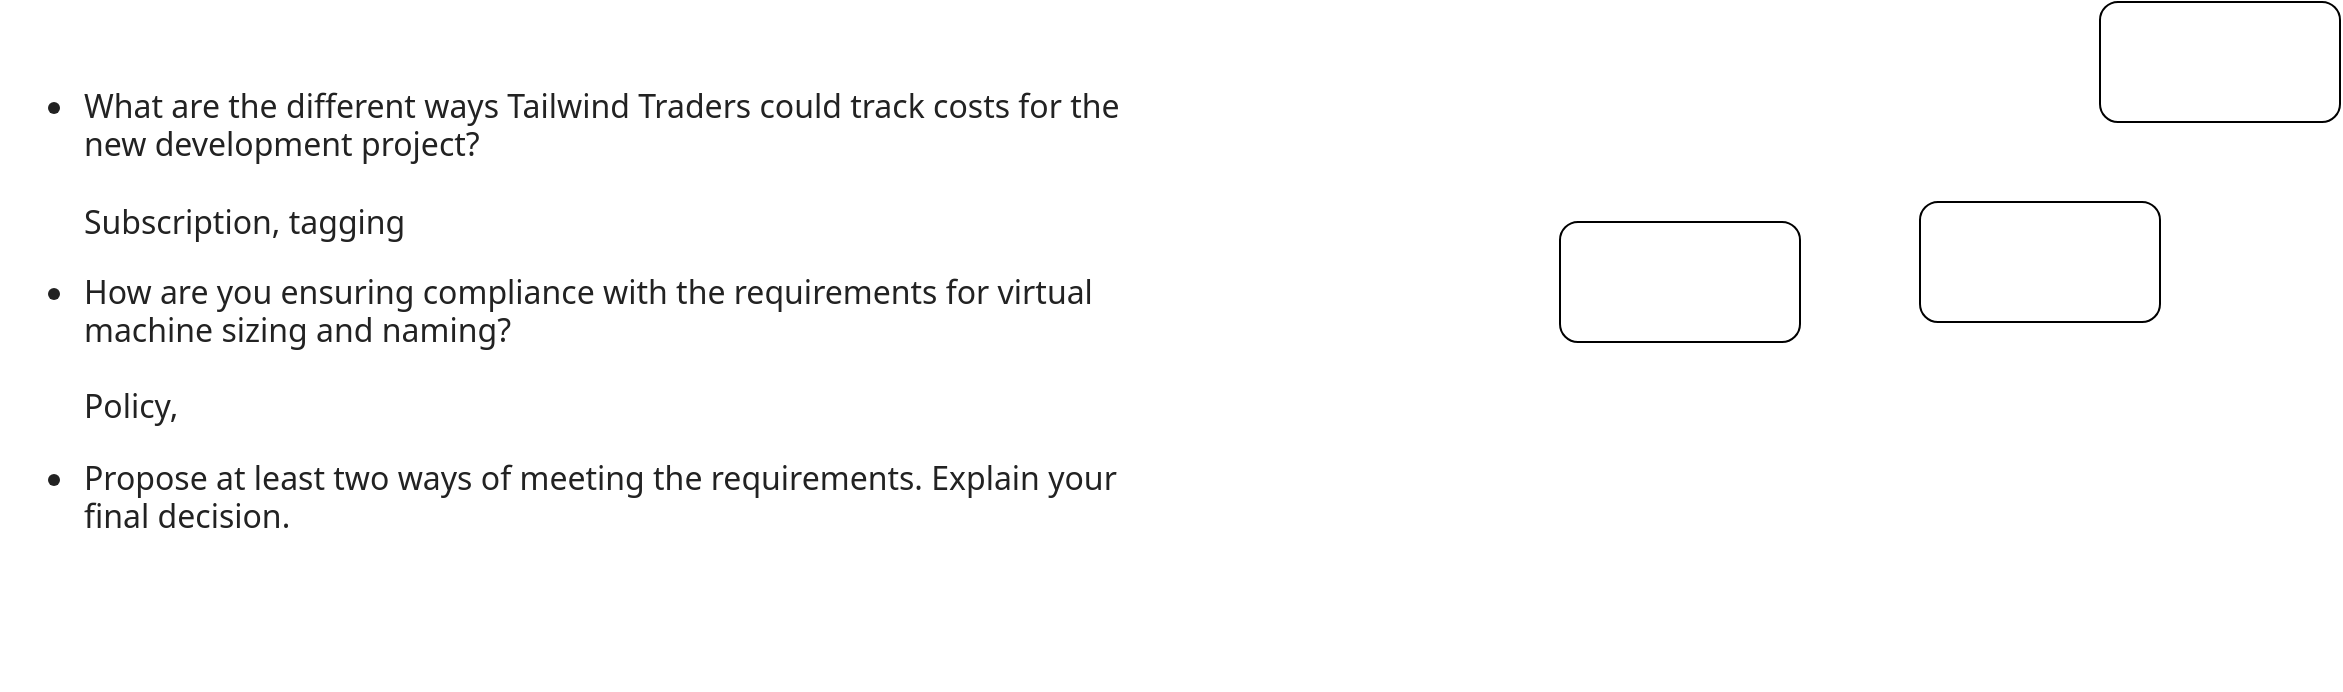 <mxfile version="20.7.4" type="github">
  <diagram id="-W-IftBYjejMgLZBVs1a" name="Page-1">
    <mxGraphModel dx="1004" dy="581" grid="1" gridSize="10" guides="1" tooltips="1" connect="1" arrows="1" fold="1" page="1" pageScale="1" pageWidth="850" pageHeight="1100" math="0" shadow="0">
      <root>
        <mxCell id="0" />
        <mxCell id="1" parent="0" />
        <mxCell id="nyYrRtNtimhPDTRfhX-r-1" value="&lt;ul style=&quot;box-sizing: border-box; margin-top: 1rem; margin-bottom: 0px; color: rgb(34, 34, 34); font-family: segoe-ui_normal, &amp;quot;Segoe UI&amp;quot;, Segoe, &amp;quot;Segoe WP&amp;quot;, &amp;quot;Helvetica Neue&amp;quot;, Helvetica, sans-serif; font-size: 16px; font-style: normal; font-variant-ligatures: normal; font-variant-caps: normal; font-weight: 400; letter-spacing: normal; orphans: 2; text-align: left; text-indent: 0px; text-transform: none; widows: 2; word-spacing: 0px; -webkit-text-stroke-width: 0px; background-color: rgb(255, 255, 255); text-decoration-thickness: initial; text-decoration-style: initial; text-decoration-color: initial;&quot;&gt;&lt;li style=&quot;box-sizing: border-box;&quot;&gt;&lt;p style=&quot;box-sizing: border-box; margin-top: 1rem; margin-bottom: 0px;&quot;&gt;What are the different ways Tailwind Traders could track costs for the new development project?&lt;br&gt;&lt;br&gt;Subscription, tagging&lt;/p&gt;&lt;/li&gt;&lt;li style=&quot;box-sizing: border-box;&quot;&gt;&lt;p style=&quot;box-sizing: border-box; margin-top: 1rem; margin-bottom: 0px;&quot;&gt;How are you ensuring compliance with the requirements for virtual machine sizing and naming? &lt;br&gt;&lt;br&gt;Policy,&lt;/p&gt;&lt;/li&gt;&lt;li style=&quot;box-sizing: border-box;&quot;&gt;&lt;p style=&quot;box-sizing: border-box; margin-top: 1rem; margin-bottom: 0px;&quot;&gt;Propose at least two ways of meeting the requirements. Explain your final decision.&lt;br&gt;&lt;br&gt;&lt;br&gt;&lt;br&gt;&lt;br&gt;&lt;/p&gt;&lt;/li&gt;&lt;/ul&gt;" style="text;whiteSpace=wrap;html=1;" parent="1" vertex="1">
          <mxGeometry x="70" y="70" width="560" height="190" as="geometry" />
        </mxCell>
        <mxCell id="nyYrRtNtimhPDTRfhX-r-2" value="" style="rounded=1;whiteSpace=wrap;html=1;" parent="1" vertex="1">
          <mxGeometry x="1120" y="50" width="120" height="60" as="geometry" />
        </mxCell>
        <mxCell id="nyYrRtNtimhPDTRfhX-r-3" value="" style="rounded=1;whiteSpace=wrap;html=1;" parent="1" vertex="1">
          <mxGeometry x="850" y="160" width="120" height="60" as="geometry" />
        </mxCell>
        <mxCell id="nyYrRtNtimhPDTRfhX-r-4" value="" style="rounded=1;whiteSpace=wrap;html=1;" parent="1" vertex="1">
          <mxGeometry x="1030" y="150" width="120" height="60" as="geometry" />
        </mxCell>
      </root>
    </mxGraphModel>
  </diagram>
</mxfile>
